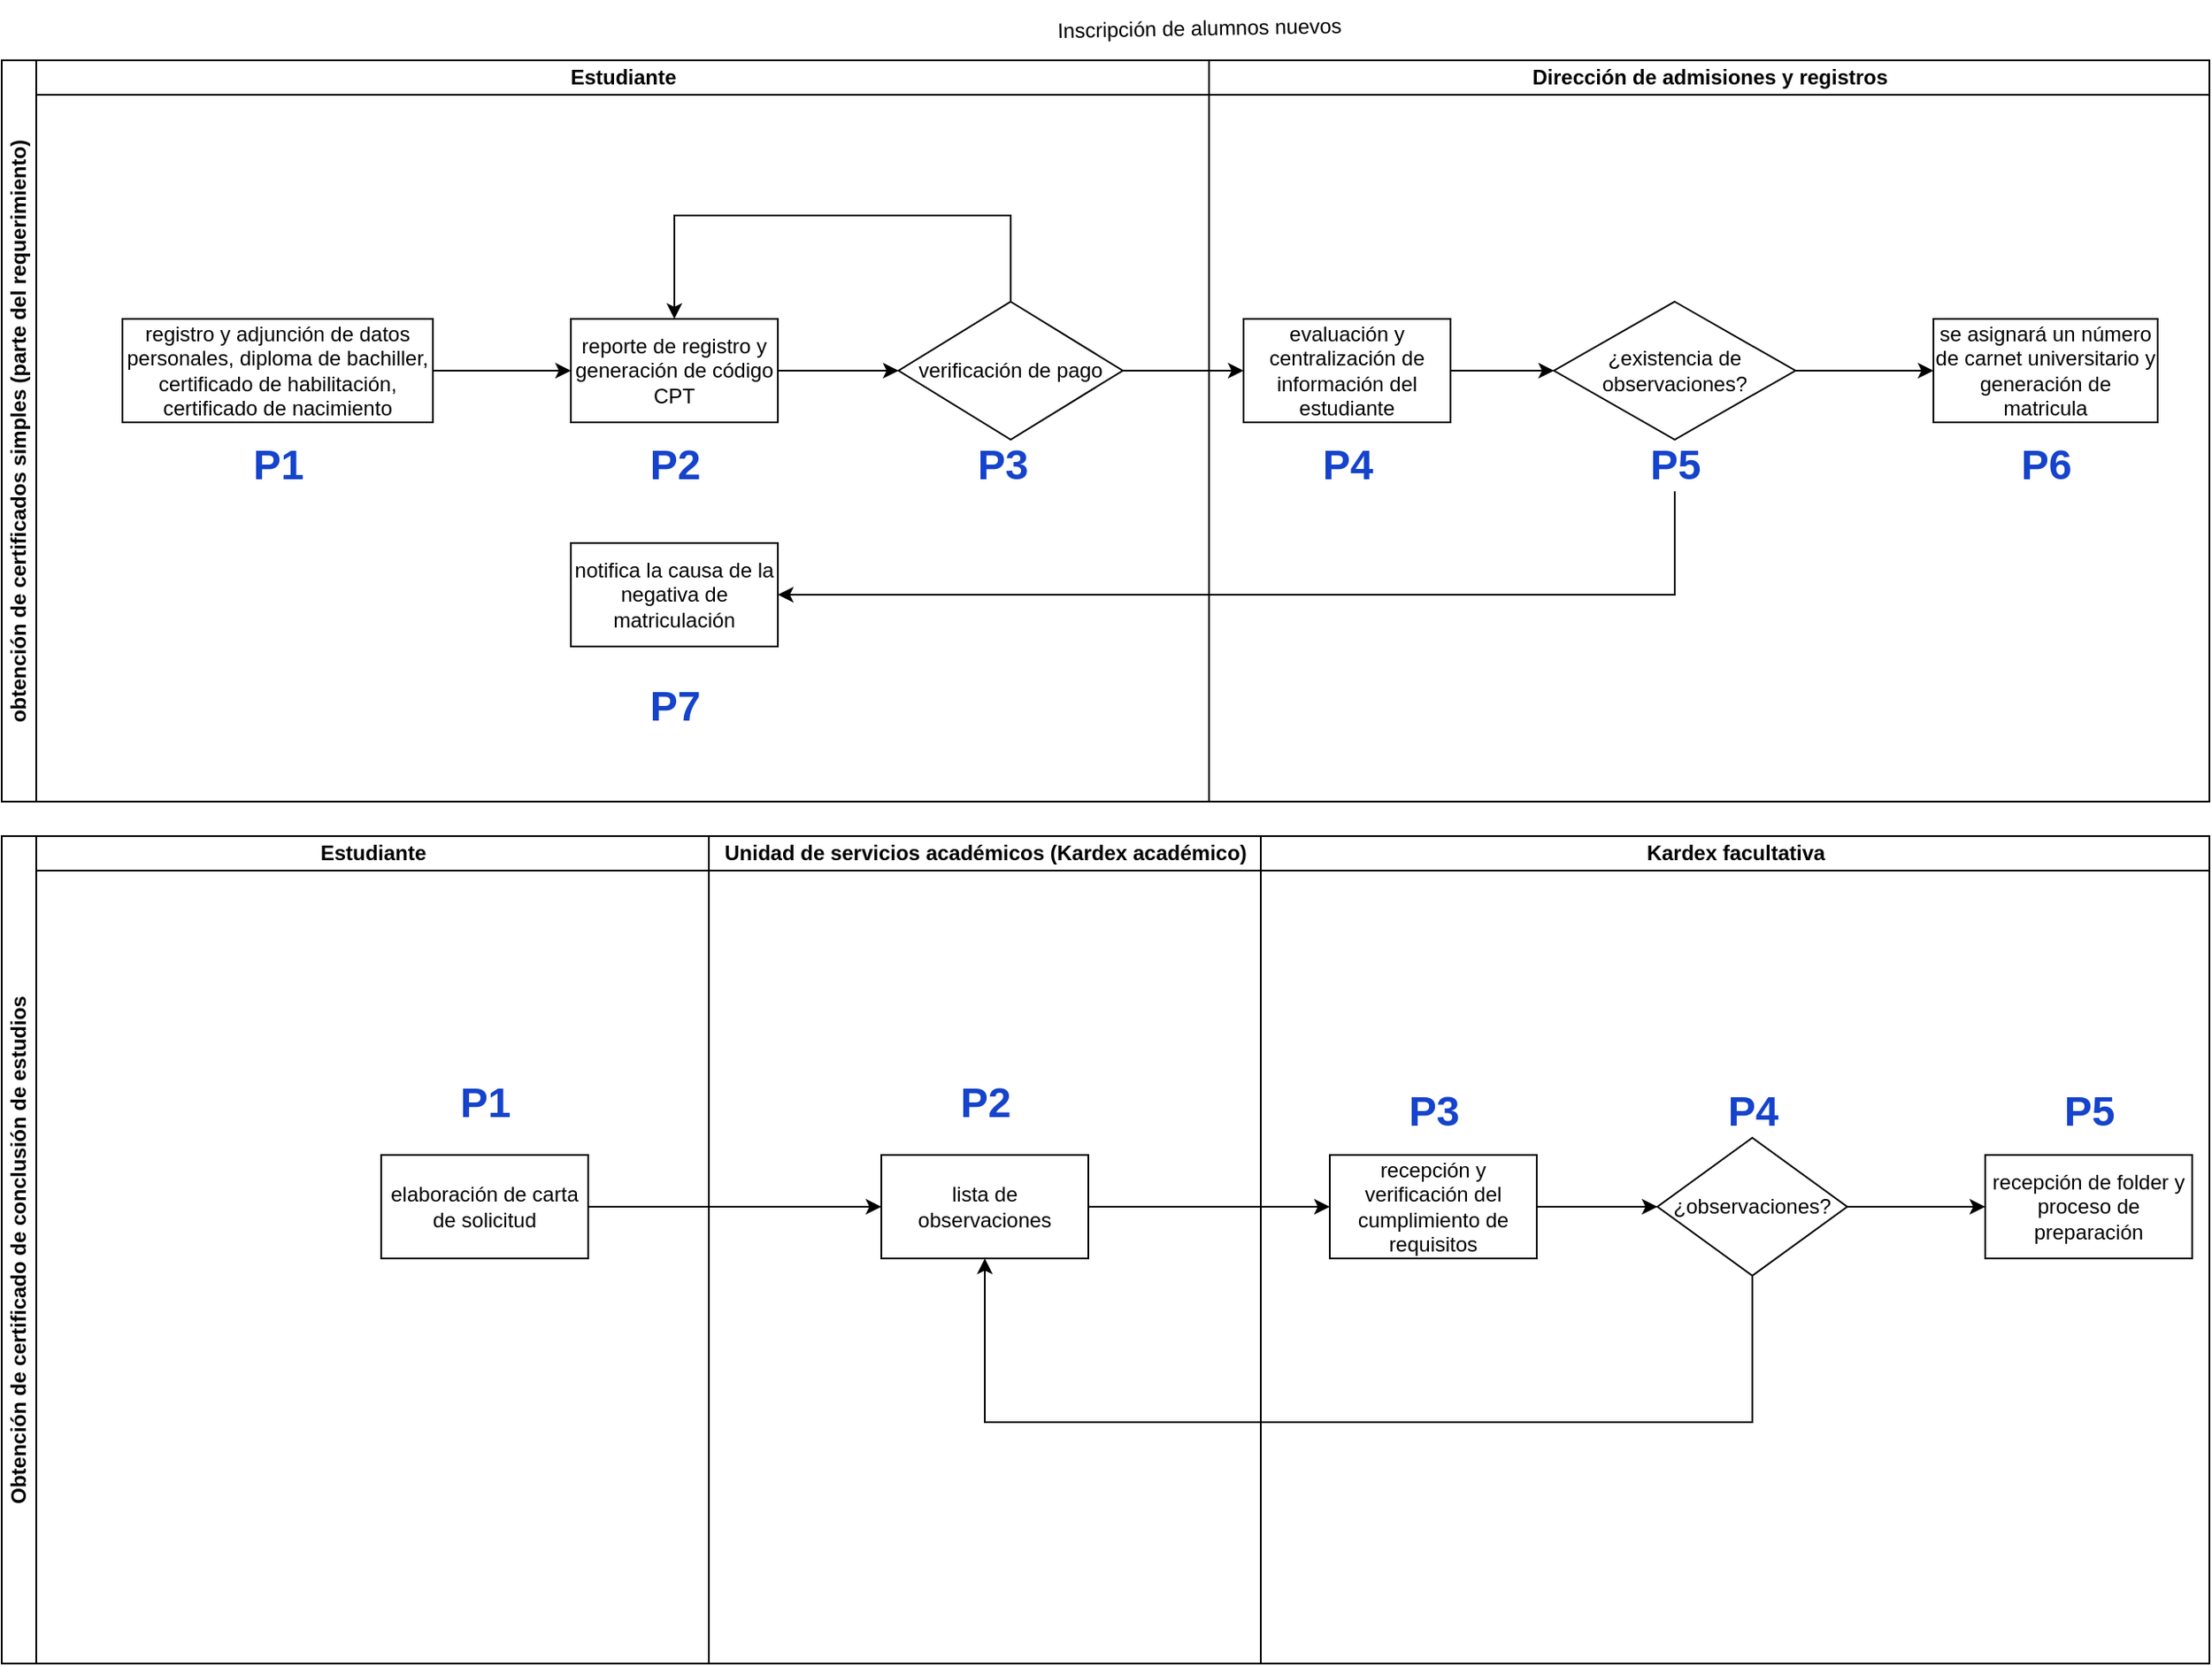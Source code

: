 <mxfile version="21.3.7">
  <diagram name="Página-1" id="altKlWIEwy7CdVfgzB5W">
    <mxGraphModel dx="477" dy="720" grid="1" gridSize="10" guides="1" tooltips="1" connect="1" arrows="1" fold="1" page="1" pageScale="1" pageWidth="827" pageHeight="1169" math="0" shadow="0">
      <root>
        <mxCell id="0" />
        <mxCell id="1" parent="0" />
        <mxCell id="xb_BVNKUW_JwSUMzYblN-39" value="Inscripción de alumnos nuevos" style="text;whiteSpace=wrap;html=1;rotation=-1;" vertex="1" parent="1">
          <mxGeometry x="1500" y="17.5" width="180" height="32.5" as="geometry" />
        </mxCell>
        <mxCell id="xb_BVNKUW_JwSUMzYblN-164" value="obtención de certificados simples (parte del requerimiento)" style="swimlane;html=1;childLayout=stackLayout;resizeParent=1;resizeParentMax=0;startSize=20;horizontal=0;horizontalStack=1;whiteSpace=wrap;" vertex="1" parent="1">
          <mxGeometry x="890" y="50" width="1280" height="430" as="geometry" />
        </mxCell>
        <mxCell id="xb_BVNKUW_JwSUMzYblN-222" style="edgeStyle=orthogonalEdgeStyle;rounded=0;orthogonalLoop=1;jettySize=auto;html=1;entryX=0;entryY=0.5;entryDx=0;entryDy=0;" edge="1" parent="xb_BVNKUW_JwSUMzYblN-164" source="xb_BVNKUW_JwSUMzYblN-217" target="xb_BVNKUW_JwSUMzYblN-174">
          <mxGeometry relative="1" as="geometry" />
        </mxCell>
        <mxCell id="xb_BVNKUW_JwSUMzYblN-227" style="edgeStyle=orthogonalEdgeStyle;rounded=0;orthogonalLoop=1;jettySize=auto;html=1;entryX=1;entryY=0.5;entryDx=0;entryDy=0;" edge="1" parent="xb_BVNKUW_JwSUMzYblN-164" source="xb_BVNKUW_JwSUMzYblN-181" target="xb_BVNKUW_JwSUMzYblN-173">
          <mxGeometry relative="1" as="geometry">
            <mxPoint x="510" y="320" as="targetPoint" />
            <Array as="points">
              <mxPoint x="970" y="310" />
            </Array>
          </mxGeometry>
        </mxCell>
        <mxCell id="xb_BVNKUW_JwSUMzYblN-165" value="Estudiante" style="swimlane;html=1;startSize=20;" vertex="1" parent="xb_BVNKUW_JwSUMzYblN-164">
          <mxGeometry x="20" width="680" height="430" as="geometry" />
        </mxCell>
        <mxCell id="xb_BVNKUW_JwSUMzYblN-172" style="edgeStyle=orthogonalEdgeStyle;rounded=0;orthogonalLoop=1;jettySize=auto;html=1;entryX=0;entryY=0.5;entryDx=0;entryDy=0;" edge="1" parent="xb_BVNKUW_JwSUMzYblN-165" source="xb_BVNKUW_JwSUMzYblN-170" target="xb_BVNKUW_JwSUMzYblN-171">
          <mxGeometry relative="1" as="geometry" />
        </mxCell>
        <mxCell id="xb_BVNKUW_JwSUMzYblN-170" value="registro y adjunción de datos personales, diploma de bachiller, certificado de habilitación, certificado de nacimiento" style="rounded=0;whiteSpace=wrap;html=1;" vertex="1" parent="xb_BVNKUW_JwSUMzYblN-165">
          <mxGeometry x="50" y="150" width="180" height="60" as="geometry" />
        </mxCell>
        <mxCell id="xb_BVNKUW_JwSUMzYblN-218" style="edgeStyle=orthogonalEdgeStyle;rounded=0;orthogonalLoop=1;jettySize=auto;html=1;entryX=0;entryY=0.5;entryDx=0;entryDy=0;" edge="1" parent="xb_BVNKUW_JwSUMzYblN-165" source="xb_BVNKUW_JwSUMzYblN-171" target="xb_BVNKUW_JwSUMzYblN-217">
          <mxGeometry relative="1" as="geometry" />
        </mxCell>
        <mxCell id="xb_BVNKUW_JwSUMzYblN-171" value="reporte de registro y generación de código CPT" style="rounded=0;whiteSpace=wrap;html=1;" vertex="1" parent="xb_BVNKUW_JwSUMzYblN-165">
          <mxGeometry x="310" y="150" width="120" height="60" as="geometry" />
        </mxCell>
        <mxCell id="xb_BVNKUW_JwSUMzYblN-173" value="notifica la causa de la negativa de matriculación" style="rounded=0;whiteSpace=wrap;html=1;" vertex="1" parent="xb_BVNKUW_JwSUMzYblN-165">
          <mxGeometry x="310" y="280" width="120" height="60" as="geometry" />
        </mxCell>
        <mxCell id="xb_BVNKUW_JwSUMzYblN-179" value="P1" style="text;strokeColor=none;fillColor=none;html=1;fontSize=24;fontStyle=1;verticalAlign=middle;align=center;fontColor=#1543cb;" vertex="1" parent="xb_BVNKUW_JwSUMzYblN-165">
          <mxGeometry x="120" y="220" width="40" height="30" as="geometry" />
        </mxCell>
        <mxCell id="xb_BVNKUW_JwSUMzYblN-180" value="P2" style="text;strokeColor=none;fillColor=none;html=1;fontSize=24;fontStyle=1;verticalAlign=middle;align=center;fontColor=#1543cb;" vertex="1" parent="xb_BVNKUW_JwSUMzYblN-165">
          <mxGeometry x="350" y="220" width="40" height="30" as="geometry" />
        </mxCell>
        <mxCell id="xb_BVNKUW_JwSUMzYblN-183" value="P7" style="text;strokeColor=none;fillColor=none;html=1;fontSize=24;fontStyle=1;verticalAlign=middle;align=center;fontColor=#1543cb;" vertex="1" parent="xb_BVNKUW_JwSUMzYblN-165">
          <mxGeometry x="350" y="360" width="40" height="30" as="geometry" />
        </mxCell>
        <mxCell id="xb_BVNKUW_JwSUMzYblN-219" style="edgeStyle=orthogonalEdgeStyle;rounded=0;orthogonalLoop=1;jettySize=auto;html=1;entryX=0.5;entryY=0;entryDx=0;entryDy=0;exitX=0.5;exitY=0;exitDx=0;exitDy=0;" edge="1" parent="xb_BVNKUW_JwSUMzYblN-165" source="xb_BVNKUW_JwSUMzYblN-217" target="xb_BVNKUW_JwSUMzYblN-171">
          <mxGeometry relative="1" as="geometry">
            <Array as="points">
              <mxPoint x="565" y="90" />
              <mxPoint x="370" y="90" />
            </Array>
          </mxGeometry>
        </mxCell>
        <mxCell id="xb_BVNKUW_JwSUMzYblN-217" value="verificación de pago" style="rhombus;whiteSpace=wrap;html=1;" vertex="1" parent="xb_BVNKUW_JwSUMzYblN-165">
          <mxGeometry x="500" y="140" width="130" height="80" as="geometry" />
        </mxCell>
        <mxCell id="xb_BVNKUW_JwSUMzYblN-221" value="P3" style="text;strokeColor=none;fillColor=none;html=1;fontSize=24;fontStyle=1;verticalAlign=middle;align=center;fontColor=#1543cb;" vertex="1" parent="xb_BVNKUW_JwSUMzYblN-165">
          <mxGeometry x="540" y="220" width="40" height="30" as="geometry" />
        </mxCell>
        <mxCell id="xb_BVNKUW_JwSUMzYblN-166" value="Dirección de admisiones y registros" style="swimlane;html=1;startSize=20;" vertex="1" parent="xb_BVNKUW_JwSUMzYblN-164">
          <mxGeometry x="700" width="580" height="430" as="geometry" />
        </mxCell>
        <mxCell id="xb_BVNKUW_JwSUMzYblN-224" style="edgeStyle=orthogonalEdgeStyle;rounded=0;orthogonalLoop=1;jettySize=auto;html=1;entryX=0;entryY=0.5;entryDx=0;entryDy=0;" edge="1" parent="xb_BVNKUW_JwSUMzYblN-166" source="xb_BVNKUW_JwSUMzYblN-174" target="xb_BVNKUW_JwSUMzYblN-223">
          <mxGeometry relative="1" as="geometry" />
        </mxCell>
        <mxCell id="xb_BVNKUW_JwSUMzYblN-174" value="evaluación y centralización de información del estudiante" style="rounded=0;whiteSpace=wrap;html=1;" vertex="1" parent="xb_BVNKUW_JwSUMzYblN-166">
          <mxGeometry x="20" y="150" width="120" height="60" as="geometry" />
        </mxCell>
        <mxCell id="xb_BVNKUW_JwSUMzYblN-175" value="se asignará un número de carnet universitario y generación de matricula" style="rounded=0;whiteSpace=wrap;html=1;" vertex="1" parent="xb_BVNKUW_JwSUMzYblN-166">
          <mxGeometry x="420" y="150" width="130" height="60" as="geometry" />
        </mxCell>
        <mxCell id="xb_BVNKUW_JwSUMzYblN-182" value="P4" style="text;strokeColor=none;fillColor=none;html=1;fontSize=24;fontStyle=1;verticalAlign=middle;align=center;fontColor=#1543cb;" vertex="1" parent="xb_BVNKUW_JwSUMzYblN-166">
          <mxGeometry x="60" y="220" width="40" height="30" as="geometry" />
        </mxCell>
        <mxCell id="xb_BVNKUW_JwSUMzYblN-181" value="P5" style="text;strokeColor=none;fillColor=none;html=1;fontSize=24;fontStyle=1;verticalAlign=middle;align=center;fontColor=#1543cb;" vertex="1" parent="xb_BVNKUW_JwSUMzYblN-166">
          <mxGeometry x="250" y="220" width="40" height="30" as="geometry" />
        </mxCell>
        <mxCell id="xb_BVNKUW_JwSUMzYblN-226" style="edgeStyle=orthogonalEdgeStyle;rounded=0;orthogonalLoop=1;jettySize=auto;html=1;entryX=0;entryY=0.5;entryDx=0;entryDy=0;" edge="1" parent="xb_BVNKUW_JwSUMzYblN-166" source="xb_BVNKUW_JwSUMzYblN-223" target="xb_BVNKUW_JwSUMzYblN-175">
          <mxGeometry relative="1" as="geometry" />
        </mxCell>
        <mxCell id="xb_BVNKUW_JwSUMzYblN-223" value="¿existencia de observaciones?" style="rhombus;whiteSpace=wrap;html=1;" vertex="1" parent="xb_BVNKUW_JwSUMzYblN-166">
          <mxGeometry x="200" y="140" width="140" height="80" as="geometry" />
        </mxCell>
        <mxCell id="xb_BVNKUW_JwSUMzYblN-228" value="P6" style="text;strokeColor=none;fillColor=none;html=1;fontSize=24;fontStyle=1;verticalAlign=middle;align=center;fontColor=#1543cb;" vertex="1" parent="xb_BVNKUW_JwSUMzYblN-166">
          <mxGeometry x="465" y="220" width="40" height="30" as="geometry" />
        </mxCell>
        <mxCell id="xb_BVNKUW_JwSUMzYblN-185" value="Obtención de certificado de conclusión de estudios" style="swimlane;html=1;childLayout=stackLayout;resizeParent=1;resizeParentMax=0;startSize=20;horizontal=0;horizontalStack=1;whiteSpace=wrap;" vertex="1" parent="1">
          <mxGeometry x="890" y="500" width="1280" height="480" as="geometry" />
        </mxCell>
        <mxCell id="xb_BVNKUW_JwSUMzYblN-186" value="Estudiante" style="swimlane;html=1;startSize=20;" vertex="1" parent="xb_BVNKUW_JwSUMzYblN-185">
          <mxGeometry x="20" width="390" height="480" as="geometry" />
        </mxCell>
        <mxCell id="xb_BVNKUW_JwSUMzYblN-192" value="elaboración de carta de solicitud" style="rounded=0;whiteSpace=wrap;html=1;" vertex="1" parent="xb_BVNKUW_JwSUMzYblN-186">
          <mxGeometry x="200" y="185" width="120" height="60" as="geometry" />
        </mxCell>
        <mxCell id="xb_BVNKUW_JwSUMzYblN-195" value="P1" style="text;strokeColor=none;fillColor=none;html=1;fontSize=24;fontStyle=1;verticalAlign=middle;align=center;fontColor=#1543cb;" vertex="1" parent="xb_BVNKUW_JwSUMzYblN-186">
          <mxGeometry x="240" y="140" width="40" height="30" as="geometry" />
        </mxCell>
        <mxCell id="xb_BVNKUW_JwSUMzYblN-187" value="Unidad de servicios académicos (Kardex académico)" style="swimlane;html=1;startSize=20;" vertex="1" parent="xb_BVNKUW_JwSUMzYblN-185">
          <mxGeometry x="410" width="320" height="480" as="geometry" />
        </mxCell>
        <mxCell id="xb_BVNKUW_JwSUMzYblN-194" value="lista de observaciones" style="rounded=0;whiteSpace=wrap;html=1;" vertex="1" parent="xb_BVNKUW_JwSUMzYblN-187">
          <mxGeometry x="100" y="185" width="120" height="60" as="geometry" />
        </mxCell>
        <mxCell id="xb_BVNKUW_JwSUMzYblN-196" value="P2" style="text;strokeColor=none;fillColor=none;html=1;fontSize=24;fontStyle=1;verticalAlign=middle;align=center;fontColor=#1543cb;" vertex="1" parent="xb_BVNKUW_JwSUMzYblN-187">
          <mxGeometry x="140" y="140" width="40" height="30" as="geometry" />
        </mxCell>
        <mxCell id="xb_BVNKUW_JwSUMzYblN-188" value="Kardex facultativa" style="swimlane;html=1;startSize=20;" vertex="1" parent="xb_BVNKUW_JwSUMzYblN-185">
          <mxGeometry x="730" width="550" height="480" as="geometry" />
        </mxCell>
        <mxCell id="xb_BVNKUW_JwSUMzYblN-200" value="recepción de folder y proceso de preparación" style="rounded=0;whiteSpace=wrap;html=1;" vertex="1" parent="xb_BVNKUW_JwSUMzYblN-188">
          <mxGeometry x="420" y="185" width="120" height="60" as="geometry" />
        </mxCell>
        <mxCell id="xb_BVNKUW_JwSUMzYblN-234" style="edgeStyle=orthogonalEdgeStyle;rounded=0;orthogonalLoop=1;jettySize=auto;html=1;entryX=0;entryY=0.5;entryDx=0;entryDy=0;" edge="1" parent="xb_BVNKUW_JwSUMzYblN-188" source="xb_BVNKUW_JwSUMzYblN-205" target="xb_BVNKUW_JwSUMzYblN-200">
          <mxGeometry relative="1" as="geometry" />
        </mxCell>
        <mxCell id="xb_BVNKUW_JwSUMzYblN-205" value="¿observaciones?" style="rhombus;whiteSpace=wrap;html=1;" vertex="1" parent="xb_BVNKUW_JwSUMzYblN-188">
          <mxGeometry x="230" y="175" width="110" height="80" as="geometry" />
        </mxCell>
        <mxCell id="xb_BVNKUW_JwSUMzYblN-233" style="edgeStyle=orthogonalEdgeStyle;rounded=0;orthogonalLoop=1;jettySize=auto;html=1;entryX=0;entryY=0.5;entryDx=0;entryDy=0;" edge="1" parent="xb_BVNKUW_JwSUMzYblN-188" source="xb_BVNKUW_JwSUMzYblN-199" target="xb_BVNKUW_JwSUMzYblN-205">
          <mxGeometry relative="1" as="geometry" />
        </mxCell>
        <mxCell id="xb_BVNKUW_JwSUMzYblN-199" value="recepción y verificación del cumplimiento de requisitos" style="rounded=0;whiteSpace=wrap;html=1;" vertex="1" parent="xb_BVNKUW_JwSUMzYblN-188">
          <mxGeometry x="40" y="185" width="120" height="60" as="geometry" />
        </mxCell>
        <mxCell id="xb_BVNKUW_JwSUMzYblN-215" value="P3" style="text;strokeColor=none;fillColor=none;html=1;fontSize=24;fontStyle=1;verticalAlign=middle;align=center;fontColor=#1543cb;" vertex="1" parent="xb_BVNKUW_JwSUMzYblN-188">
          <mxGeometry x="80" y="145" width="40" height="30" as="geometry" />
        </mxCell>
        <mxCell id="xb_BVNKUW_JwSUMzYblN-208" value="P5" style="text;strokeColor=none;fillColor=none;html=1;fontSize=24;fontStyle=1;verticalAlign=middle;align=center;fontColor=#1543cb;" vertex="1" parent="xb_BVNKUW_JwSUMzYblN-188">
          <mxGeometry x="460" y="145" width="40" height="30" as="geometry" />
        </mxCell>
        <mxCell id="xb_BVNKUW_JwSUMzYblN-201" value="P4" style="text;strokeColor=none;fillColor=none;html=1;fontSize=24;fontStyle=1;verticalAlign=middle;align=center;fontColor=#1543cb;" vertex="1" parent="xb_BVNKUW_JwSUMzYblN-188">
          <mxGeometry x="265" y="145" width="40" height="30" as="geometry" />
        </mxCell>
        <mxCell id="xb_BVNKUW_JwSUMzYblN-231" style="edgeStyle=orthogonalEdgeStyle;rounded=0;orthogonalLoop=1;jettySize=auto;html=1;entryX=0;entryY=0.5;entryDx=0;entryDy=0;" edge="1" parent="xb_BVNKUW_JwSUMzYblN-185" source="xb_BVNKUW_JwSUMzYblN-192" target="xb_BVNKUW_JwSUMzYblN-194">
          <mxGeometry relative="1" as="geometry" />
        </mxCell>
        <mxCell id="xb_BVNKUW_JwSUMzYblN-232" style="edgeStyle=orthogonalEdgeStyle;rounded=0;orthogonalLoop=1;jettySize=auto;html=1;entryX=0;entryY=0.5;entryDx=0;entryDy=0;" edge="1" parent="xb_BVNKUW_JwSUMzYblN-185" source="xb_BVNKUW_JwSUMzYblN-194" target="xb_BVNKUW_JwSUMzYblN-199">
          <mxGeometry relative="1" as="geometry" />
        </mxCell>
        <mxCell id="xb_BVNKUW_JwSUMzYblN-235" style="edgeStyle=orthogonalEdgeStyle;rounded=0;orthogonalLoop=1;jettySize=auto;html=1;entryX=0.5;entryY=1;entryDx=0;entryDy=0;" edge="1" parent="xb_BVNKUW_JwSUMzYblN-185" source="xb_BVNKUW_JwSUMzYblN-205" target="xb_BVNKUW_JwSUMzYblN-194">
          <mxGeometry relative="1" as="geometry">
            <Array as="points">
              <mxPoint x="1015" y="340" />
              <mxPoint x="570" y="340" />
            </Array>
          </mxGeometry>
        </mxCell>
      </root>
    </mxGraphModel>
  </diagram>
</mxfile>
